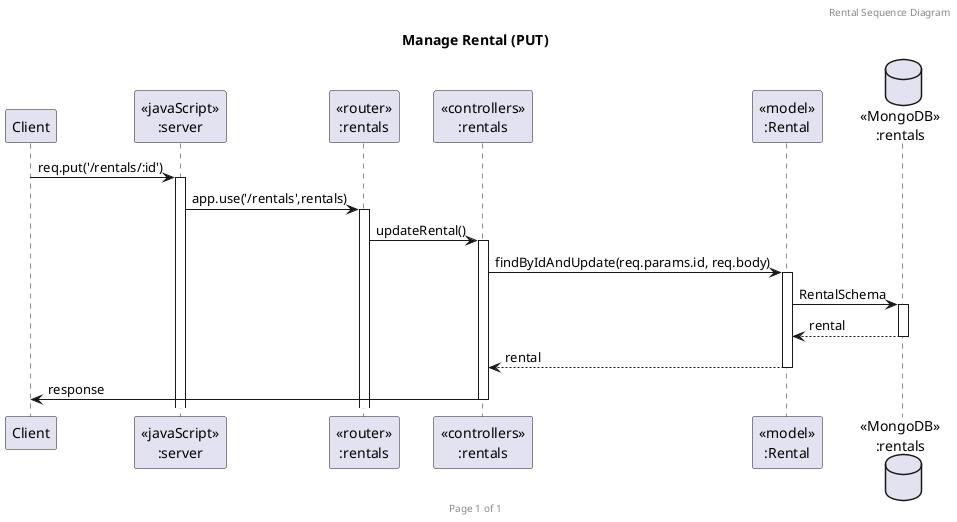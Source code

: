 @startuml Manage Rental (PUT)

header Rental Sequence Diagram
footer Page %page% of %lastpage%
title "Manage Rental (PUT)"

participant "Client" as client
participant "<<javaScript>>\n:server" as server
participant "<<router>>\n:rentals" as routerRentals
participant "<<controllers>>\n:rentals" as controllersRentals
participant "<<model>>\n:Rental" as modelRental
database "<<MongoDB>>\n:rentals" as RentalsDatabase

client->server ++:req.put('/rentals/:id')
server->routerRentals ++:app.use('/rentals',rentals)
routerRentals -> controllersRentals ++:updateRental()
controllersRentals->modelRental ++:findByIdAndUpdate(req.params.id, req.body)
modelRental ->RentalsDatabase ++: RentalSchema
RentalsDatabase --> modelRental --: rental
controllersRentals <-- modelRental --:rental
controllersRentals->client --:response

@enduml